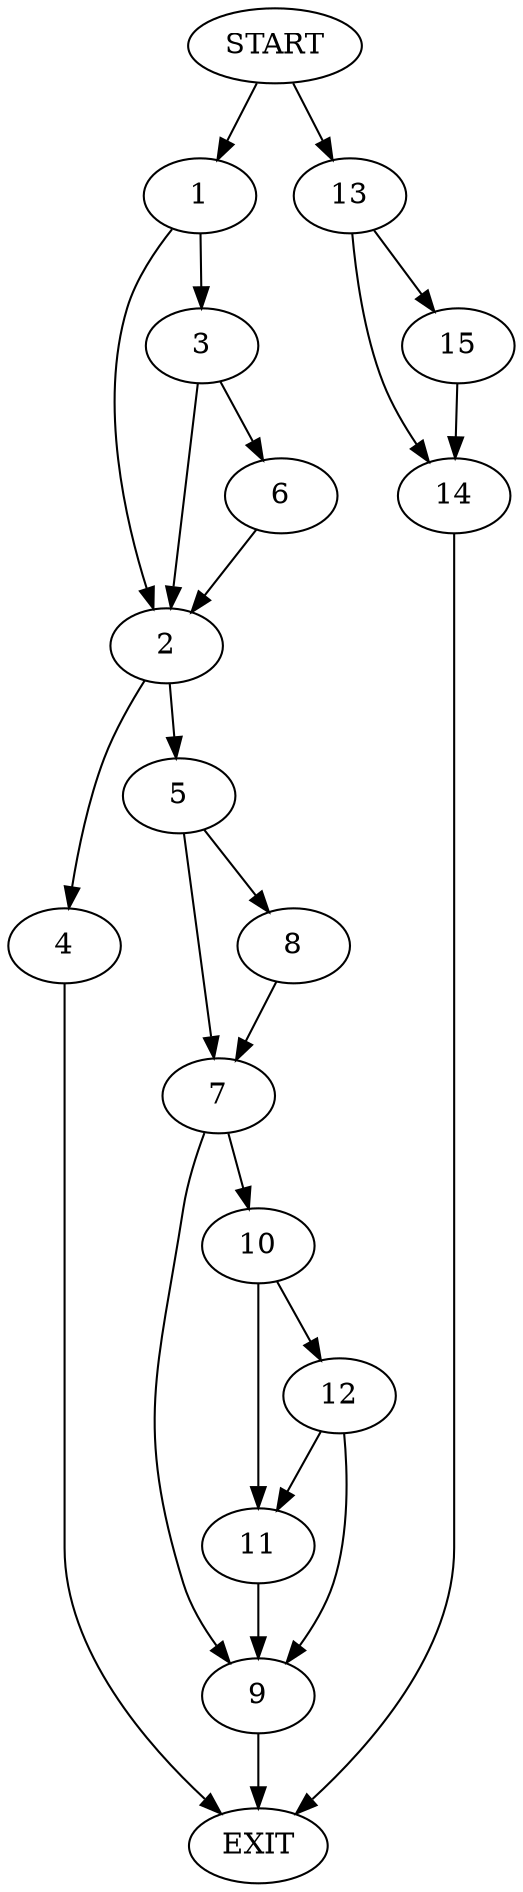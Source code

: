digraph {
0 [label="START"]
16 [label="EXIT"]
0 -> 1
1 -> 2
1 -> 3
2 -> 4
2 -> 5
3 -> 6
3 -> 2
6 -> 2
5 -> 7
5 -> 8
4 -> 16
8 -> 7
7 -> 9
7 -> 10
10 -> 11
10 -> 12
9 -> 16
12 -> 9
12 -> 11
11 -> 9
0 -> 13
13 -> 14
13 -> 15
14 -> 16
15 -> 14
}
